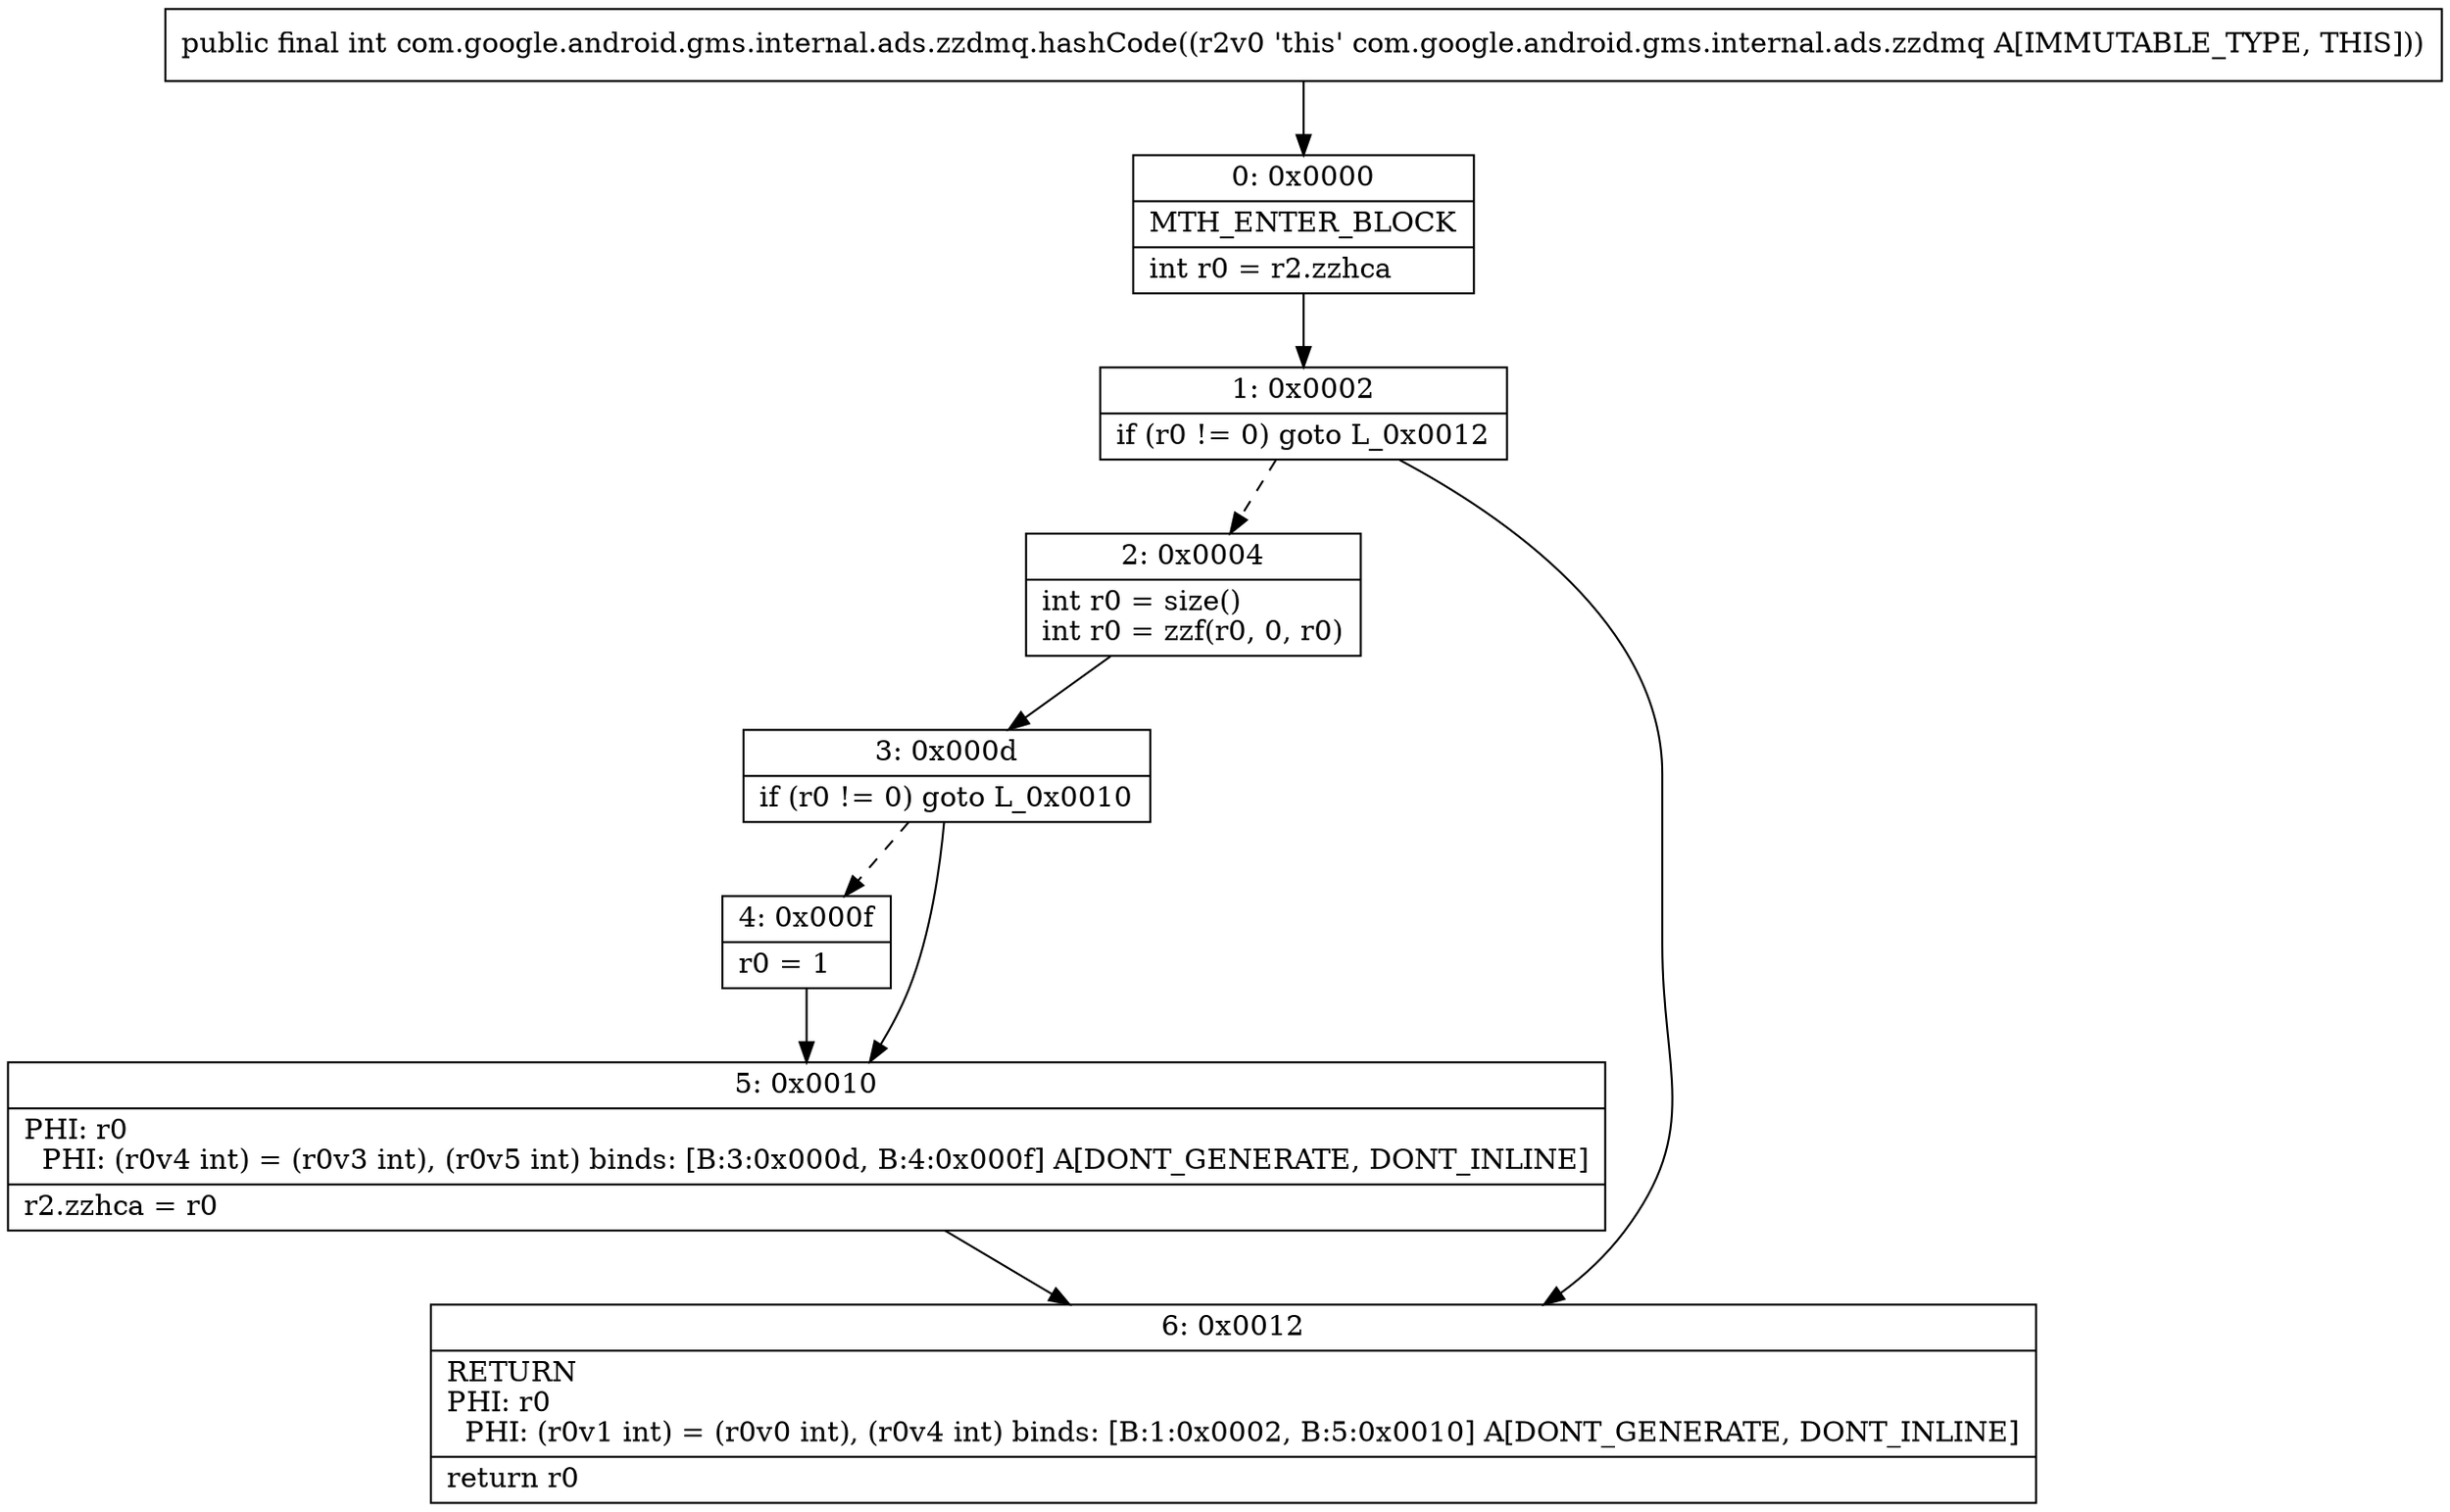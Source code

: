digraph "CFG forcom.google.android.gms.internal.ads.zzdmq.hashCode()I" {
Node_0 [shape=record,label="{0\:\ 0x0000|MTH_ENTER_BLOCK\l|int r0 = r2.zzhca\l}"];
Node_1 [shape=record,label="{1\:\ 0x0002|if (r0 != 0) goto L_0x0012\l}"];
Node_2 [shape=record,label="{2\:\ 0x0004|int r0 = size()\lint r0 = zzf(r0, 0, r0)\l}"];
Node_3 [shape=record,label="{3\:\ 0x000d|if (r0 != 0) goto L_0x0010\l}"];
Node_4 [shape=record,label="{4\:\ 0x000f|r0 = 1\l}"];
Node_5 [shape=record,label="{5\:\ 0x0010|PHI: r0 \l  PHI: (r0v4 int) = (r0v3 int), (r0v5 int) binds: [B:3:0x000d, B:4:0x000f] A[DONT_GENERATE, DONT_INLINE]\l|r2.zzhca = r0\l}"];
Node_6 [shape=record,label="{6\:\ 0x0012|RETURN\lPHI: r0 \l  PHI: (r0v1 int) = (r0v0 int), (r0v4 int) binds: [B:1:0x0002, B:5:0x0010] A[DONT_GENERATE, DONT_INLINE]\l|return r0\l}"];
MethodNode[shape=record,label="{public final int com.google.android.gms.internal.ads.zzdmq.hashCode((r2v0 'this' com.google.android.gms.internal.ads.zzdmq A[IMMUTABLE_TYPE, THIS])) }"];
MethodNode -> Node_0;
Node_0 -> Node_1;
Node_1 -> Node_2[style=dashed];
Node_1 -> Node_6;
Node_2 -> Node_3;
Node_3 -> Node_4[style=dashed];
Node_3 -> Node_5;
Node_4 -> Node_5;
Node_5 -> Node_6;
}

